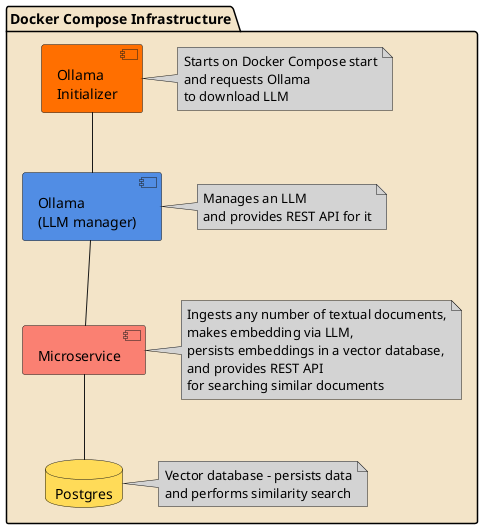 @startuml

package "Docker Compose Infrastructure" #f3e4c8 {

    component "Ollama\nInitializer" as ollama_init #ff6f00
    component "Ollama\n(LLM manager)" as ollama #518de4
    component "Microservice" as wsc_microservice #fa8072
    database "Postgres"as postgres_service #ffdb58

    ollama_init -down- ollama
    ollama -down- wsc_microservice
    wsc_microservice -down- postgres_service

    note right of ollama_init #d3d3d3: Starts on Docker Compose start\nand requests Ollama\nto download LLM
    note right of wsc_microservice #d3d3d3: Ingests any number of textual documents,\nmakes embedding via LLM,\npersists embeddings in a vector database,\nand provides REST API\nfor searching similar documents
    note right of ollama #d3d3d3: Manages an LLM\nand provides REST API for it
    note right of postgres_service #d3d3d3: Vector database – persists data\nand performs similarity search
}

@enduml